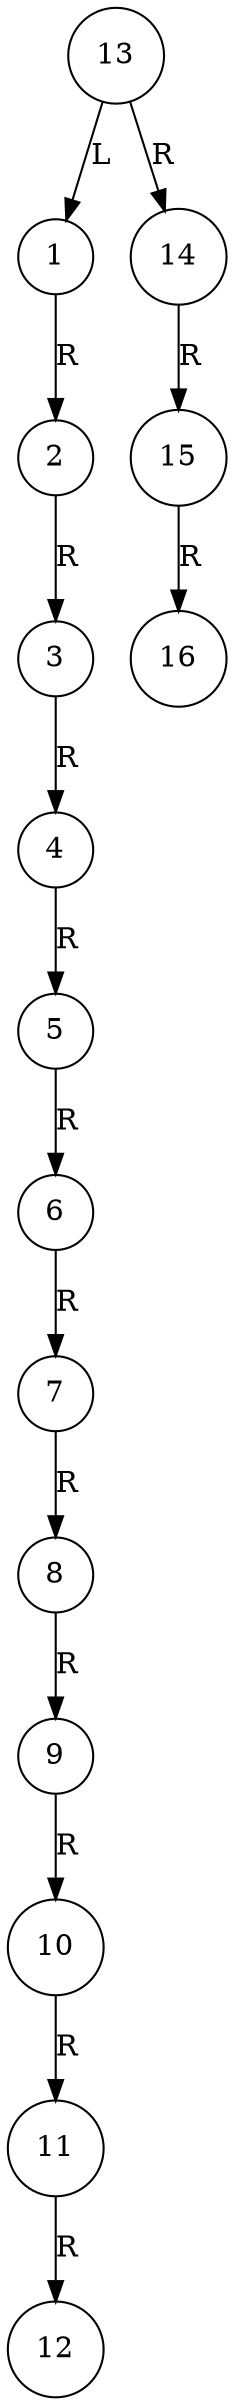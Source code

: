 digraph G{
node [shape=circle];
"2201796106208"[label="13"];
"2201796106288"[label="1"];
"2201796106368"[label="2"];
"2201796106592"[label="3"];
"2201796106672"[label="4"];
"2201796106752"[label="5"];
"2201796106832"[label="6"];
"2201796106912"[label="7"];
"2201796106992"[label="8"];
"2201796107072"[label="9"];
"2201796107152"[label="10"];
"2201796107232"[label="11"];
"2201796107312"[label="12"];
"2201796107392"[label="14"];
"2201796107472"[label="15"];
"2201796107552"[label="16"];
"2201796106208" -> "2201796106288" [label = "L"];
"2201796106208" -> "2201796107392" [label = "R"];
"2201796106288" -> "2201796106368" [label = "R"];
"2201796106368" -> "2201796106592" [label = "R"];
"2201796106592" -> "2201796106672" [label = "R"];
"2201796106672" -> "2201796106752" [label = "R"];
"2201796106752" -> "2201796106832" [label = "R"];
"2201796106832" -> "2201796106912" [label = "R"];
"2201796106912" -> "2201796106992" [label = "R"];
"2201796106992" -> "2201796107072" [label = "R"];
"2201796107072" -> "2201796107152" [label = "R"];
"2201796107152" -> "2201796107232" [label = "R"];
"2201796107232" -> "2201796107312" [label = "R"];
"2201796107392" -> "2201796107472" [label = "R"];
"2201796107472" -> "2201796107552" [label = "R"];
}

